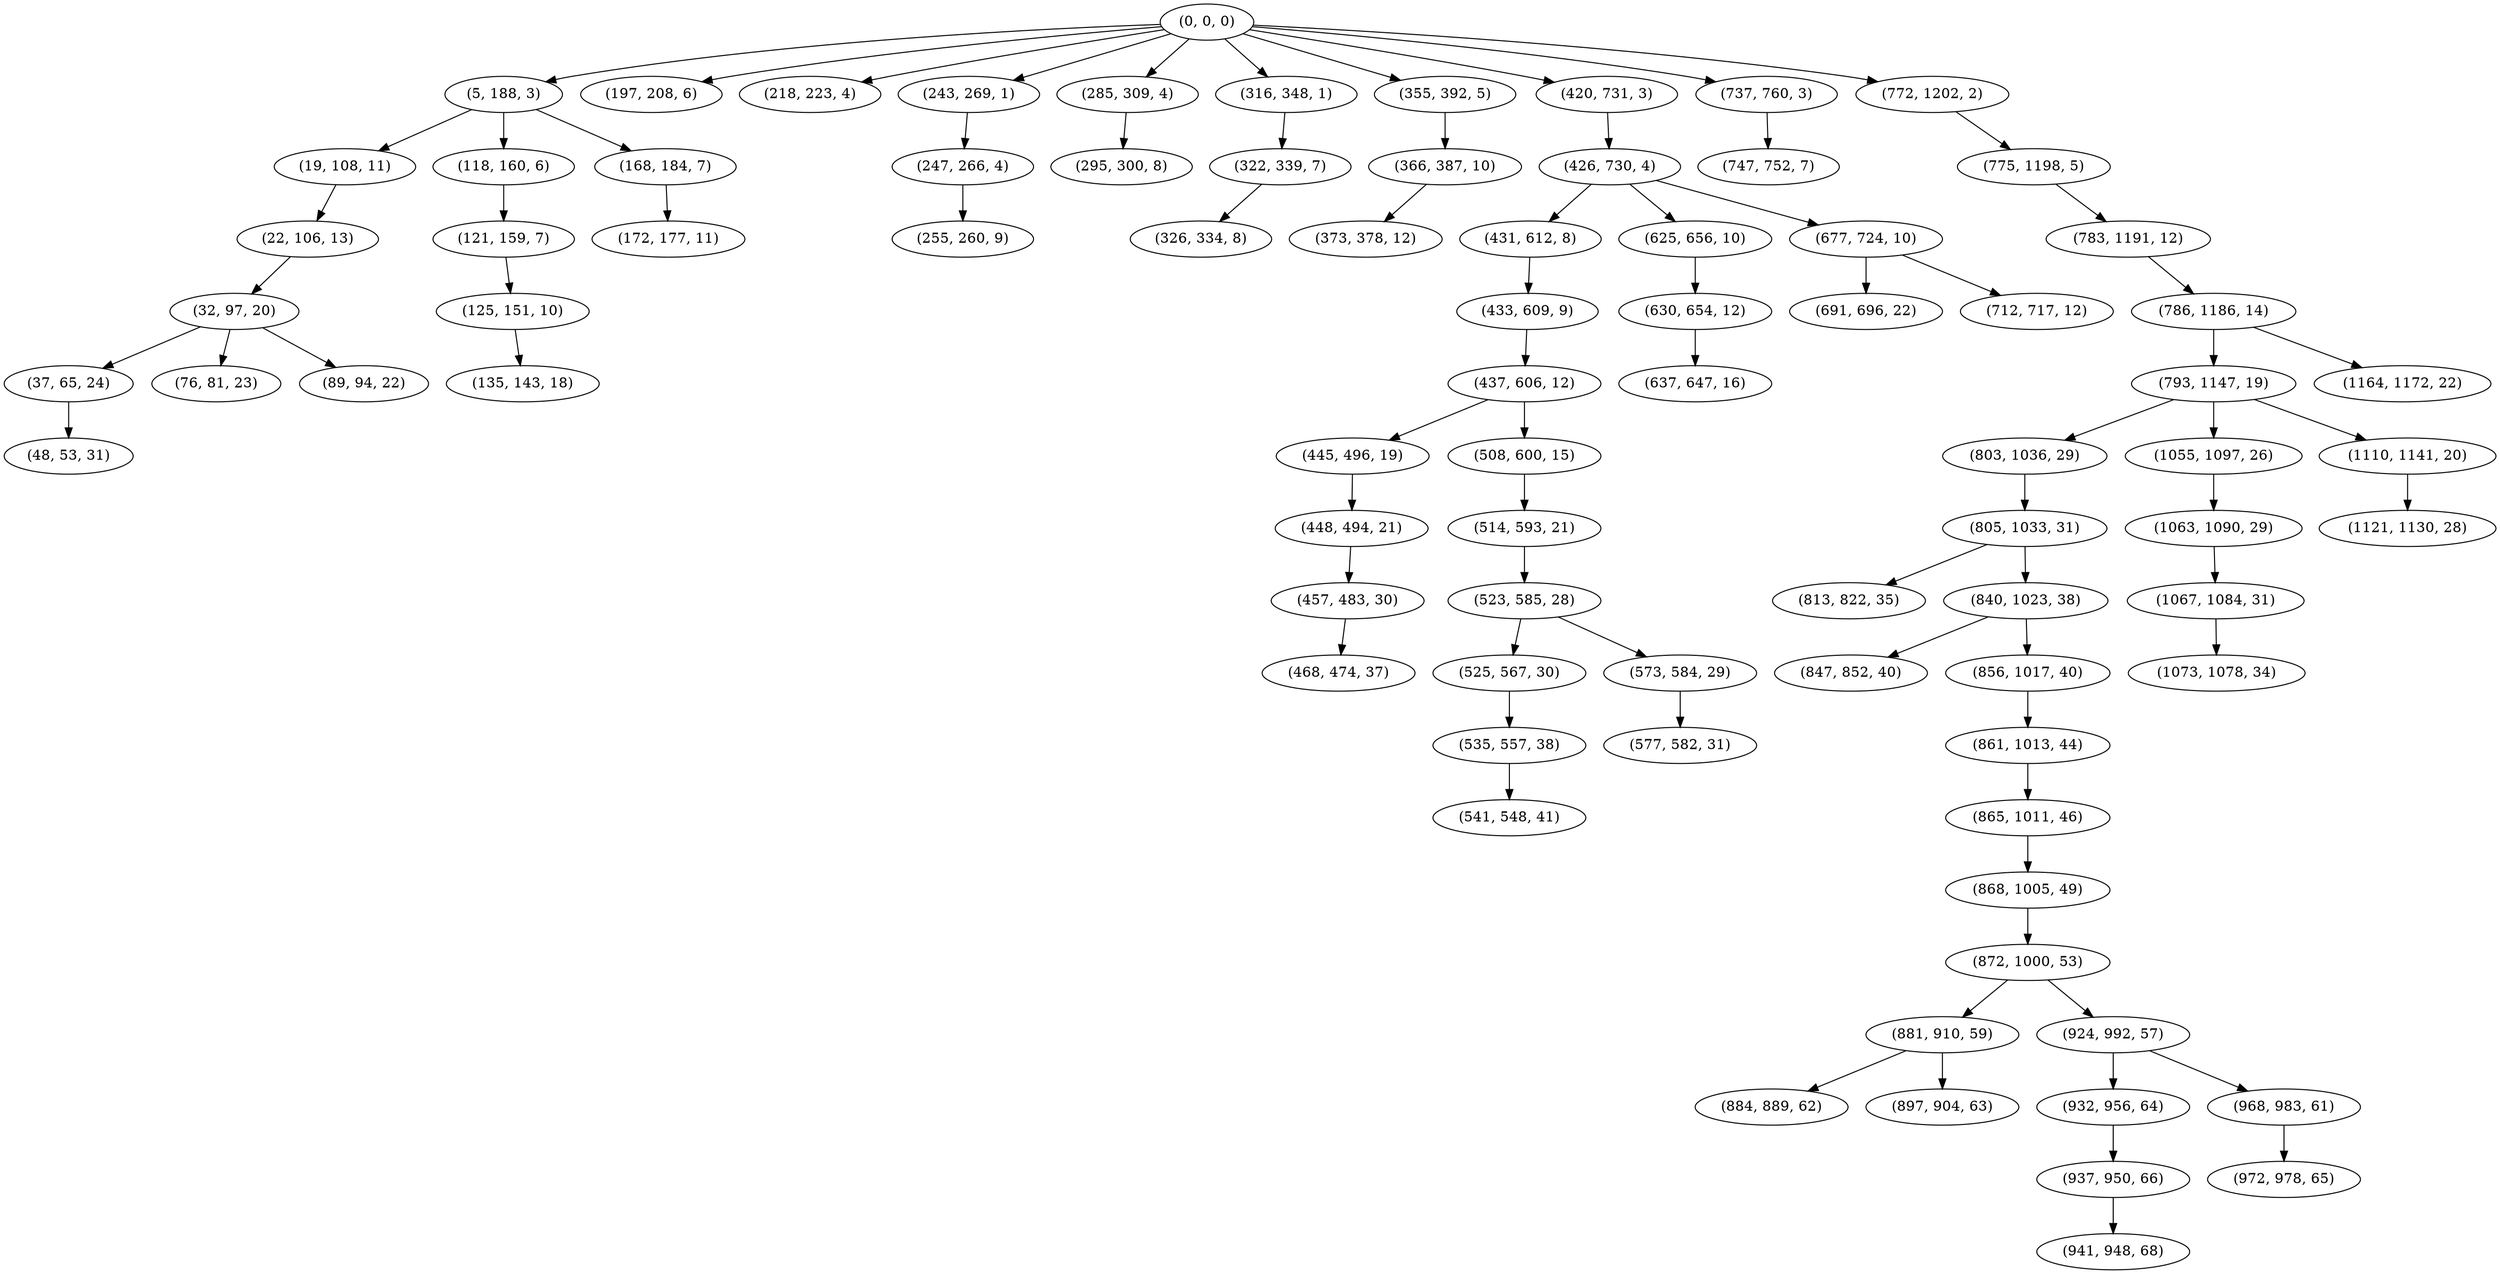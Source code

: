 digraph tree {
    "(0, 0, 0)";
    "(5, 188, 3)";
    "(19, 108, 11)";
    "(22, 106, 13)";
    "(32, 97, 20)";
    "(37, 65, 24)";
    "(48, 53, 31)";
    "(76, 81, 23)";
    "(89, 94, 22)";
    "(118, 160, 6)";
    "(121, 159, 7)";
    "(125, 151, 10)";
    "(135, 143, 18)";
    "(168, 184, 7)";
    "(172, 177, 11)";
    "(197, 208, 6)";
    "(218, 223, 4)";
    "(243, 269, 1)";
    "(247, 266, 4)";
    "(255, 260, 9)";
    "(285, 309, 4)";
    "(295, 300, 8)";
    "(316, 348, 1)";
    "(322, 339, 7)";
    "(326, 334, 8)";
    "(355, 392, 5)";
    "(366, 387, 10)";
    "(373, 378, 12)";
    "(420, 731, 3)";
    "(426, 730, 4)";
    "(431, 612, 8)";
    "(433, 609, 9)";
    "(437, 606, 12)";
    "(445, 496, 19)";
    "(448, 494, 21)";
    "(457, 483, 30)";
    "(468, 474, 37)";
    "(508, 600, 15)";
    "(514, 593, 21)";
    "(523, 585, 28)";
    "(525, 567, 30)";
    "(535, 557, 38)";
    "(541, 548, 41)";
    "(573, 584, 29)";
    "(577, 582, 31)";
    "(625, 656, 10)";
    "(630, 654, 12)";
    "(637, 647, 16)";
    "(677, 724, 10)";
    "(691, 696, 22)";
    "(712, 717, 12)";
    "(737, 760, 3)";
    "(747, 752, 7)";
    "(772, 1202, 2)";
    "(775, 1198, 5)";
    "(783, 1191, 12)";
    "(786, 1186, 14)";
    "(793, 1147, 19)";
    "(803, 1036, 29)";
    "(805, 1033, 31)";
    "(813, 822, 35)";
    "(840, 1023, 38)";
    "(847, 852, 40)";
    "(856, 1017, 40)";
    "(861, 1013, 44)";
    "(865, 1011, 46)";
    "(868, 1005, 49)";
    "(872, 1000, 53)";
    "(881, 910, 59)";
    "(884, 889, 62)";
    "(897, 904, 63)";
    "(924, 992, 57)";
    "(932, 956, 64)";
    "(937, 950, 66)";
    "(941, 948, 68)";
    "(968, 983, 61)";
    "(972, 978, 65)";
    "(1055, 1097, 26)";
    "(1063, 1090, 29)";
    "(1067, 1084, 31)";
    "(1073, 1078, 34)";
    "(1110, 1141, 20)";
    "(1121, 1130, 28)";
    "(1164, 1172, 22)";
    "(0, 0, 0)" -> "(5, 188, 3)";
    "(0, 0, 0)" -> "(197, 208, 6)";
    "(0, 0, 0)" -> "(218, 223, 4)";
    "(0, 0, 0)" -> "(243, 269, 1)";
    "(0, 0, 0)" -> "(285, 309, 4)";
    "(0, 0, 0)" -> "(316, 348, 1)";
    "(0, 0, 0)" -> "(355, 392, 5)";
    "(0, 0, 0)" -> "(420, 731, 3)";
    "(0, 0, 0)" -> "(737, 760, 3)";
    "(0, 0, 0)" -> "(772, 1202, 2)";
    "(5, 188, 3)" -> "(19, 108, 11)";
    "(5, 188, 3)" -> "(118, 160, 6)";
    "(5, 188, 3)" -> "(168, 184, 7)";
    "(19, 108, 11)" -> "(22, 106, 13)";
    "(22, 106, 13)" -> "(32, 97, 20)";
    "(32, 97, 20)" -> "(37, 65, 24)";
    "(32, 97, 20)" -> "(76, 81, 23)";
    "(32, 97, 20)" -> "(89, 94, 22)";
    "(37, 65, 24)" -> "(48, 53, 31)";
    "(118, 160, 6)" -> "(121, 159, 7)";
    "(121, 159, 7)" -> "(125, 151, 10)";
    "(125, 151, 10)" -> "(135, 143, 18)";
    "(168, 184, 7)" -> "(172, 177, 11)";
    "(243, 269, 1)" -> "(247, 266, 4)";
    "(247, 266, 4)" -> "(255, 260, 9)";
    "(285, 309, 4)" -> "(295, 300, 8)";
    "(316, 348, 1)" -> "(322, 339, 7)";
    "(322, 339, 7)" -> "(326, 334, 8)";
    "(355, 392, 5)" -> "(366, 387, 10)";
    "(366, 387, 10)" -> "(373, 378, 12)";
    "(420, 731, 3)" -> "(426, 730, 4)";
    "(426, 730, 4)" -> "(431, 612, 8)";
    "(426, 730, 4)" -> "(625, 656, 10)";
    "(426, 730, 4)" -> "(677, 724, 10)";
    "(431, 612, 8)" -> "(433, 609, 9)";
    "(433, 609, 9)" -> "(437, 606, 12)";
    "(437, 606, 12)" -> "(445, 496, 19)";
    "(437, 606, 12)" -> "(508, 600, 15)";
    "(445, 496, 19)" -> "(448, 494, 21)";
    "(448, 494, 21)" -> "(457, 483, 30)";
    "(457, 483, 30)" -> "(468, 474, 37)";
    "(508, 600, 15)" -> "(514, 593, 21)";
    "(514, 593, 21)" -> "(523, 585, 28)";
    "(523, 585, 28)" -> "(525, 567, 30)";
    "(523, 585, 28)" -> "(573, 584, 29)";
    "(525, 567, 30)" -> "(535, 557, 38)";
    "(535, 557, 38)" -> "(541, 548, 41)";
    "(573, 584, 29)" -> "(577, 582, 31)";
    "(625, 656, 10)" -> "(630, 654, 12)";
    "(630, 654, 12)" -> "(637, 647, 16)";
    "(677, 724, 10)" -> "(691, 696, 22)";
    "(677, 724, 10)" -> "(712, 717, 12)";
    "(737, 760, 3)" -> "(747, 752, 7)";
    "(772, 1202, 2)" -> "(775, 1198, 5)";
    "(775, 1198, 5)" -> "(783, 1191, 12)";
    "(783, 1191, 12)" -> "(786, 1186, 14)";
    "(786, 1186, 14)" -> "(793, 1147, 19)";
    "(786, 1186, 14)" -> "(1164, 1172, 22)";
    "(793, 1147, 19)" -> "(803, 1036, 29)";
    "(793, 1147, 19)" -> "(1055, 1097, 26)";
    "(793, 1147, 19)" -> "(1110, 1141, 20)";
    "(803, 1036, 29)" -> "(805, 1033, 31)";
    "(805, 1033, 31)" -> "(813, 822, 35)";
    "(805, 1033, 31)" -> "(840, 1023, 38)";
    "(840, 1023, 38)" -> "(847, 852, 40)";
    "(840, 1023, 38)" -> "(856, 1017, 40)";
    "(856, 1017, 40)" -> "(861, 1013, 44)";
    "(861, 1013, 44)" -> "(865, 1011, 46)";
    "(865, 1011, 46)" -> "(868, 1005, 49)";
    "(868, 1005, 49)" -> "(872, 1000, 53)";
    "(872, 1000, 53)" -> "(881, 910, 59)";
    "(872, 1000, 53)" -> "(924, 992, 57)";
    "(881, 910, 59)" -> "(884, 889, 62)";
    "(881, 910, 59)" -> "(897, 904, 63)";
    "(924, 992, 57)" -> "(932, 956, 64)";
    "(924, 992, 57)" -> "(968, 983, 61)";
    "(932, 956, 64)" -> "(937, 950, 66)";
    "(937, 950, 66)" -> "(941, 948, 68)";
    "(968, 983, 61)" -> "(972, 978, 65)";
    "(1055, 1097, 26)" -> "(1063, 1090, 29)";
    "(1063, 1090, 29)" -> "(1067, 1084, 31)";
    "(1067, 1084, 31)" -> "(1073, 1078, 34)";
    "(1110, 1141, 20)" -> "(1121, 1130, 28)";
}

